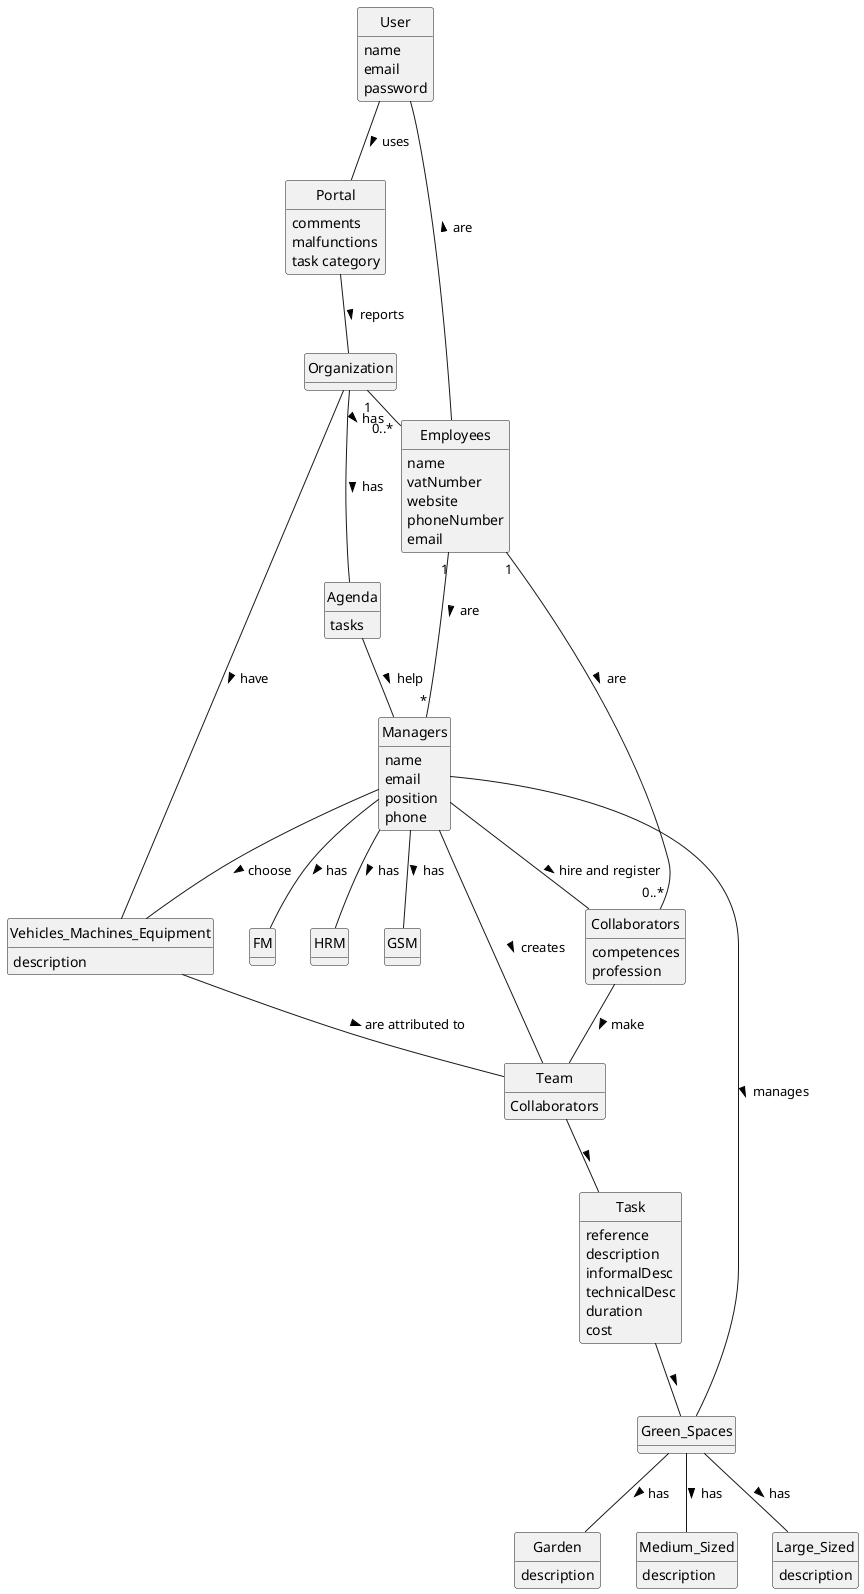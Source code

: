     @startuml
skinparam monochrome true
skinparam packageStyle rectangle
skinparam shadowing false
'skinparam linetype ortho
'left to right direction
skinparam classAttributeIconSize 0
hide circle
hide methods

'title Domain Model

'class Platform {
'  -description
'}
class Portal{
    comments
    malfunctions
    task category
}
class Agenda{
    tasks
}
class Garden{
    description
}
class Medium_Sized{
    description
}
class Large_Sized{
    description
}
class Vehicles_Machines_Equipment{
    description
}
class FM{
}
class HRM{
}
class GSM{
}
class Green_Spaces{

}
class Team{
    Collaborators
}

class Collaborators{
    competences
    profession
}
class Employees {
    name
    vatNumber
    website
    phoneNumber
    email
}

class Task {
    reference
    description
    informalDesc
    technicalDesc
    duration
    cost
}
class Managers {
    name
    email
    position
    phone
}
class User {
    name
    email
    password
}
class Organization{

}
'Platform "1" -- "*" Organization : has registered >
'Platform "1" -- "*" Category : defines >
Organization "1" - "0..*" Employees : has >
Employees "1" - "0..*" Collaborators: are >
'Task "*" -- "1" Employees: created by >
Employees "1" -- "*" Managers : are >
'Employees "0..1" -- "1" User: acts as >
Collaborators -- Team : make >
Team -- Task :  >
Task -- Green_Spaces:  >
Managers -- GSM: has >
Managers -- HRM: has >
Managers -- FM: has >
Managers -- Team: creates >
Managers -- Green_Spaces: manages >
Green_Spaces -- Garden: has >
Green_Spaces -- Medium_Sized: has >
Green_Spaces -- Large_Sized: has >
Vehicles_Machines_Equipment -- Team: are attributed to >
Managers -- Collaborators: hire and register >
Organization -- Vehicles_Machines_Equipment: have >
Managers -- Vehicles_Machines_Equipment: choose >
Organization -- Agenda: has >
Agenda -- Managers: help >
Portal -- Organization: reports >
User -- Portal: uses >
User -- Employees: are <



@enduml